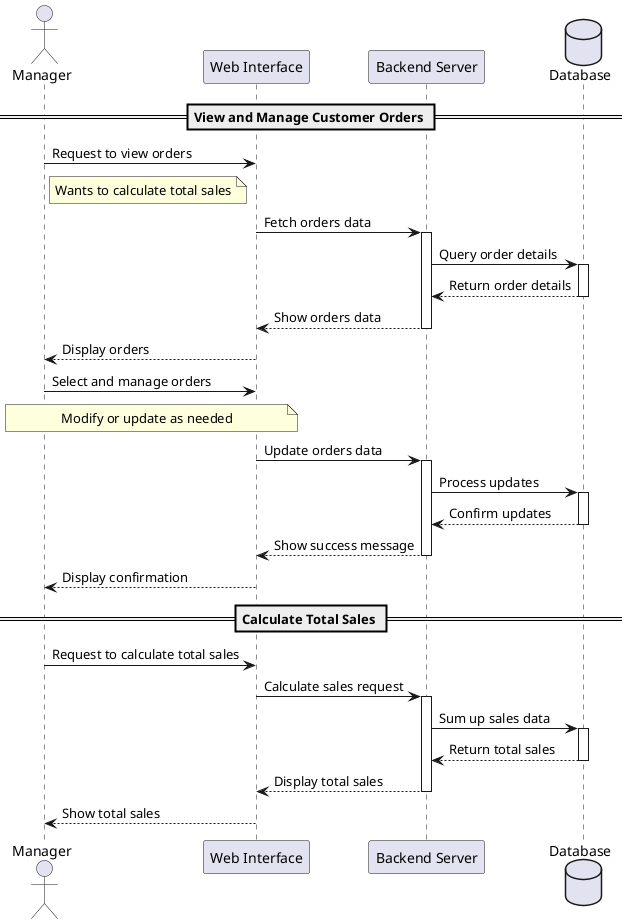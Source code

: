 @startuml
actor Manager as M
participant "Web Interface" as W
participant "Backend Server" as B
database "Database" as D

== View and Manage Customer Orders ==

M -> W: Request to view orders
note right of M: Wants to calculate total sales

W -> B: Fetch orders data
activate B

B -> D: Query order details
activate D

D --> B: Return order details
deactivate D

B --> W: Show orders data
deactivate B

W --> M: Display orders

M -> W: Select and manage orders
note over M,W: Modify or update as needed

W -> B: Update orders data
activate B

B -> D: Process updates
activate D

D --> B: Confirm updates
deactivate D

B --> W: Show success message
deactivate B

W --> M: Display confirmation

== Calculate Total Sales ==

M -> W: Request to calculate total sales

W -> B: Calculate sales request
activate B

B -> D: Sum up sales data
activate D

D --> B: Return total sales
deactivate D

B --> W: Display total sales
deactivate B

W --> M: Show total sales

@enduml
